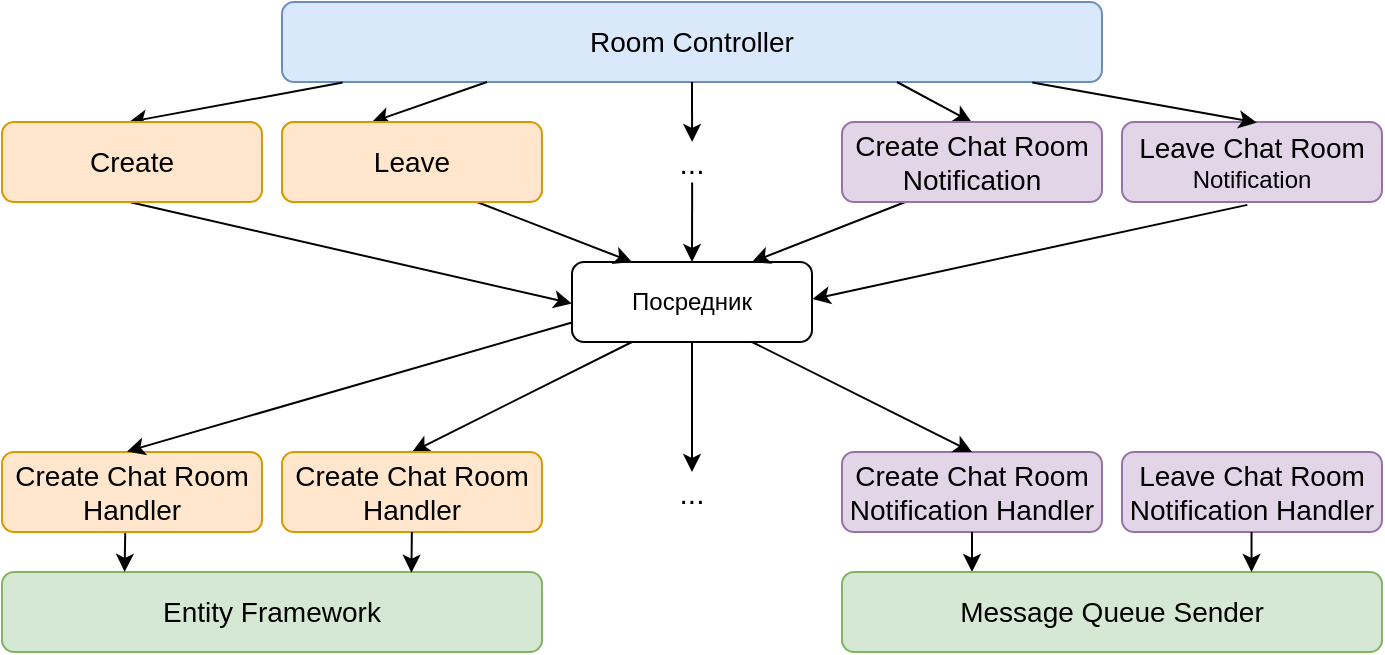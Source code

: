<mxfile version="14.6.13" type="device"><diagram name="Page-1" id="38b20595-45e3-9b7f-d5ca-b57f44c5b66d"><mxGraphModel dx="677" dy="391" grid="1" gridSize="10" guides="1" tooltips="1" connect="0" arrows="1" fold="1" page="1" pageScale="1" pageWidth="1100" pageHeight="850" background="#ffffff" math="0" shadow="0"><root><mxCell id="0"/><mxCell id="1" parent="0"/><mxCell id="sCWr7d90L-g-KygprQJ6-3" value="&lt;span style=&quot;font-size: 14px&quot;&gt;Room Controller&lt;/span&gt;" style="rounded=1;whiteSpace=wrap;html=1;fillColor=#dae8fc;strokeColor=#6c8ebf;" vertex="1" parent="1"><mxGeometry x="150" y="10" width="410" height="40" as="geometry"/></mxCell><mxCell id="sCWr7d90L-g-KygprQJ6-4" value="" style="endArrow=classic;html=1;exitX=0.5;exitY=1;exitDx=0;exitDy=0;entryX=0.501;entryY=-0.003;entryDx=0;entryDy=0;entryPerimeter=0;" edge="1" parent="1" source="sCWr7d90L-g-KygprQJ6-3" target="sCWr7d90L-g-KygprQJ6-60"><mxGeometry width="50" height="50" relative="1" as="geometry"><mxPoint x="408.15" y="120.48" as="sourcePoint"/><mxPoint x="355" y="70" as="targetPoint"/></mxGeometry></mxCell><mxCell id="sCWr7d90L-g-KygprQJ6-5" value="" style="endArrow=classic;html=1;exitX=0.75;exitY=1;exitDx=0;exitDy=0;entryX=0.499;entryY=0.002;entryDx=0;entryDy=0;entryPerimeter=0;" edge="1" parent="1" source="sCWr7d90L-g-KygprQJ6-3" target="sCWr7d90L-g-KygprQJ6-54"><mxGeometry width="50" height="50" relative="1" as="geometry"><mxPoint x="305" y="60" as="sourcePoint"/><mxPoint x="495" y="70" as="targetPoint"/></mxGeometry></mxCell><mxCell id="sCWr7d90L-g-KygprQJ6-6" value="" style="endArrow=classic;html=1;exitX=0.25;exitY=1;exitDx=0;exitDy=0;entryX=0.5;entryY=0;entryDx=0;entryDy=0;" edge="1" parent="1" source="sCWr7d90L-g-KygprQJ6-3" target="sCWr7d90L-g-KygprQJ6-7"><mxGeometry width="50" height="50" relative="1" as="geometry"><mxPoint x="377.5" y="60" as="sourcePoint"/><mxPoint x="195" y="70" as="targetPoint"/></mxGeometry></mxCell><mxCell id="sCWr7d90L-g-KygprQJ6-7" value="&lt;span style=&quot;font-size: 14px&quot;&gt;Запрос&lt;/span&gt;" style="rounded=1;whiteSpace=wrap;html=1;fillColor=#ffe6cc;strokeColor=#d79b00;" vertex="1" parent="1"><mxGeometry x="150" y="70" width="90" height="40" as="geometry"/></mxCell><mxCell id="sCWr7d90L-g-KygprQJ6-9" style="edgeStyle=orthogonalEdgeStyle;rounded=0;orthogonalLoop=1;jettySize=auto;html=1;exitX=0.5;exitY=1;exitDx=0;exitDy=0;" edge="1" parent="1" source="sCWr7d90L-g-KygprQJ6-10" target="sCWr7d90L-g-KygprQJ6-24"><mxGeometry relative="1" as="geometry"><mxPoint x="355" y="210" as="targetPoint"/></mxGeometry></mxCell><mxCell id="sCWr7d90L-g-KygprQJ6-10" value="Посредник" style="rounded=1;whiteSpace=wrap;html=1;" vertex="1" parent="1"><mxGeometry x="295" y="140" width="120" height="40" as="geometry"/></mxCell><mxCell id="sCWr7d90L-g-KygprQJ6-11" value="" style="endArrow=classic;html=1;exitX=0.251;exitY=0.99;exitDx=0;exitDy=0;entryX=0.75;entryY=0;entryDx=0;entryDy=0;exitPerimeter=0;" edge="1" parent="1" source="sCWr7d90L-g-KygprQJ6-54" target="sCWr7d90L-g-KygprQJ6-10"><mxGeometry width="50" height="50" relative="1" as="geometry"><mxPoint x="462.5" y="110" as="sourcePoint"/><mxPoint x="405" y="80" as="targetPoint"/></mxGeometry></mxCell><mxCell id="sCWr7d90L-g-KygprQJ6-12" value="" style="endArrow=classic;html=1;exitX=0.75;exitY=1;exitDx=0;exitDy=0;entryX=0.25;entryY=0;entryDx=0;entryDy=0;" edge="1" parent="1" source="sCWr7d90L-g-KygprQJ6-13" target="sCWr7d90L-g-KygprQJ6-10"><mxGeometry width="50" height="50" relative="1" as="geometry"><mxPoint x="232.5" y="60" as="sourcePoint"/><mxPoint x="205" y="80" as="targetPoint"/></mxGeometry></mxCell><mxCell id="sCWr7d90L-g-KygprQJ6-13" value="&lt;span style=&quot;font-size: 14px&quot;&gt;Leave&lt;/span&gt;" style="rounded=1;whiteSpace=wrap;html=1;fillColor=#ffe6cc;strokeColor=#d79b00;" vertex="1" parent="1"><mxGeometry x="150" y="70" width="130" height="40" as="geometry"/></mxCell><mxCell id="sCWr7d90L-g-KygprQJ6-14" value="" style="endArrow=classic;html=1;exitX=0.25;exitY=1;exitDx=0;exitDy=0;entryX=0.5;entryY=0;entryDx=0;entryDy=0;" edge="1" parent="1" source="sCWr7d90L-g-KygprQJ6-10" target="sCWr7d90L-g-KygprQJ6-15"><mxGeometry width="50" height="50" relative="1" as="geometry"><mxPoint x="222.5" y="190" as="sourcePoint"/><mxPoint x="195" y="210" as="targetPoint"/></mxGeometry></mxCell><mxCell id="sCWr7d90L-g-KygprQJ6-15" value="&lt;span style=&quot;font-size: 14px&quot;&gt;Create Chat Room Handler&lt;/span&gt;" style="rounded=1;whiteSpace=wrap;html=1;fillColor=#ffe6cc;strokeColor=#d79b00;" vertex="1" parent="1"><mxGeometry x="150" y="235" width="130" height="40" as="geometry"/></mxCell><mxCell id="sCWr7d90L-g-KygprQJ6-16" value="&lt;span style=&quot;font-size: 14px&quot;&gt;Create Chat Room Notification Handler&lt;/span&gt;" style="rounded=1;whiteSpace=wrap;html=1;fillColor=#e1d5e7;strokeColor=#9673a6;" vertex="1" parent="1"><mxGeometry x="430" y="235" width="130" height="40" as="geometry"/></mxCell><mxCell id="sCWr7d90L-g-KygprQJ6-17" value="" style="endArrow=classic;html=1;exitX=0.75;exitY=1;exitDx=0;exitDy=0;entryX=0.5;entryY=0;entryDx=0;entryDy=0;" edge="1" parent="1" source="sCWr7d90L-g-KygprQJ6-10" target="sCWr7d90L-g-KygprQJ6-16"><mxGeometry width="50" height="50" relative="1" as="geometry"><mxPoint x="367.5" y="190" as="sourcePoint"/><mxPoint x="400" y="190" as="targetPoint"/></mxGeometry></mxCell><mxCell id="sCWr7d90L-g-KygprQJ6-19" value="" style="endArrow=classic;html=1;exitX=0.502;exitY=1.015;exitDx=0;exitDy=0;entryX=0.5;entryY=0;entryDx=0;entryDy=0;exitPerimeter=0;" edge="1" parent="1" target="sCWr7d90L-g-KygprQJ6-10" source="sCWr7d90L-g-KygprQJ6-60"><mxGeometry width="50" height="50" relative="1" as="geometry"><mxPoint x="355" y="110" as="sourcePoint"/><mxPoint x="395" y="150" as="targetPoint"/></mxGeometry></mxCell><mxCell id="sCWr7d90L-g-KygprQJ6-24" value="&lt;font style=&quot;font-size: 15px&quot;&gt;...&lt;/font&gt;" style="text;html=1;strokeColor=none;fillColor=none;align=center;verticalAlign=middle;whiteSpace=wrap;rounded=0;" vertex="1" parent="1"><mxGeometry x="335" y="245" width="40" height="20" as="geometry"/></mxCell><mxCell id="sCWr7d90L-g-KygprQJ6-31" value="&lt;span style=&quot;font-size: 14px&quot;&gt;Leave Chat Room&lt;br&gt;&lt;/span&gt;Notification" style="rounded=1;whiteSpace=wrap;html=1;fillColor=#e1d5e7;strokeColor=#9673a6;" vertex="1" parent="1"><mxGeometry x="570" y="70" width="130" height="40" as="geometry"/></mxCell><mxCell id="sCWr7d90L-g-KygprQJ6-43" value="&lt;span style=&quot;font-size: 14px&quot;&gt;Entity Framework&lt;/span&gt;" style="rounded=1;whiteSpace=wrap;html=1;fillColor=#d5e8d4;strokeColor=#82b366;" vertex="1" parent="1"><mxGeometry x="10" y="295" width="270" height="40" as="geometry"/></mxCell><mxCell id="sCWr7d90L-g-KygprQJ6-44" value="" style="endArrow=classic;html=1;exitX=0.5;exitY=1;exitDx=0;exitDy=0;entryX=0.5;entryY=0;entryDx=0;entryDy=0;" edge="1" parent="1"><mxGeometry width="50" height="50" relative="1" as="geometry"><mxPoint x="495" y="275" as="sourcePoint"/><mxPoint x="495" y="295" as="targetPoint"/></mxGeometry></mxCell><mxCell id="sCWr7d90L-g-KygprQJ6-46" value="" style="endArrow=classic;html=1;exitX=0.474;exitY=0.992;exitDx=0;exitDy=0;exitPerimeter=0;entryX=0.227;entryY=-0.001;entryDx=0;entryDy=0;entryPerimeter=0;" edge="1" parent="1" target="sCWr7d90L-g-KygprQJ6-43" source="sCWr7d90L-g-KygprQJ6-62"><mxGeometry width="50" height="50" relative="1" as="geometry"><mxPoint x="215" y="275" as="sourcePoint"/><mxPoint x="72" y="290" as="targetPoint"/></mxGeometry></mxCell><mxCell id="sCWr7d90L-g-KygprQJ6-47" value="" style="endArrow=classic;html=1;exitX=0.5;exitY=1;exitDx=0;exitDy=0;entryX=0.158;entryY=0.009;entryDx=0;entryDy=0;entryPerimeter=0;" edge="1" parent="1"><mxGeometry width="50" height="50" relative="1" as="geometry"><mxPoint x="214.93" y="275" as="sourcePoint"/><mxPoint x="214.71" y="295.36" as="targetPoint"/></mxGeometry></mxCell><mxCell id="sCWr7d90L-g-KygprQJ6-48" value="" style="endArrow=classic;html=1;exitX=0.915;exitY=1.007;exitDx=0;exitDy=0;entryX=0.518;entryY=0.007;entryDx=0;entryDy=0;entryPerimeter=0;exitPerimeter=0;" edge="1" parent="1" source="sCWr7d90L-g-KygprQJ6-3" target="sCWr7d90L-g-KygprQJ6-31"><mxGeometry width="50" height="50" relative="1" as="geometry"><mxPoint x="467.5" y="60" as="sourcePoint"/><mxPoint x="505" y="80" as="targetPoint"/></mxGeometry></mxCell><mxCell id="sCWr7d90L-g-KygprQJ6-49" value="" style="endArrow=classic;html=1;exitX=0.074;exitY=1.007;exitDx=0;exitDy=0;exitPerimeter=0;entryX=0.489;entryY=-0.001;entryDx=0;entryDy=0;entryPerimeter=0;" edge="1" parent="1" source="sCWr7d90L-g-KygprQJ6-3" target="sCWr7d90L-g-KygprQJ6-55"><mxGeometry width="50" height="50" relative="1" as="geometry"><mxPoint x="262.5" y="60" as="sourcePoint"/><mxPoint x="74" y="69" as="targetPoint"/></mxGeometry></mxCell><mxCell id="sCWr7d90L-g-KygprQJ6-50" value="" style="endArrow=classic;html=1;entryX=-0.001;entryY=0.518;entryDx=0;entryDy=0;entryPerimeter=0;exitX=0.494;exitY=1.002;exitDx=0;exitDy=0;exitPerimeter=0;" edge="1" parent="1" source="sCWr7d90L-g-KygprQJ6-55" target="sCWr7d90L-g-KygprQJ6-10"><mxGeometry width="50" height="50" relative="1" as="geometry"><mxPoint x="74" y="112" as="sourcePoint"/><mxPoint x="335" y="150" as="targetPoint"/></mxGeometry></mxCell><mxCell id="sCWr7d90L-g-KygprQJ6-51" value="" style="endArrow=classic;html=1;exitX=0.482;exitY=1.036;exitDx=0;exitDy=0;exitPerimeter=0;entryX=1.002;entryY=0.464;entryDx=0;entryDy=0;entryPerimeter=0;" edge="1" parent="1" source="sCWr7d90L-g-KygprQJ6-31" target="sCWr7d90L-g-KygprQJ6-10"><mxGeometry width="50" height="50" relative="1" as="geometry"><mxPoint x="472.5" y="120" as="sourcePoint"/><mxPoint x="430" y="159" as="targetPoint"/></mxGeometry></mxCell><mxCell id="sCWr7d90L-g-KygprQJ6-54" value="&lt;span style=&quot;font-size: 14px&quot;&gt;Create Chat Room Notification&lt;/span&gt;" style="rounded=1;whiteSpace=wrap;html=1;fillColor=#e1d5e7;strokeColor=#9673a6;" vertex="1" parent="1"><mxGeometry x="430" y="70" width="130" height="40" as="geometry"/></mxCell><mxCell id="sCWr7d90L-g-KygprQJ6-55" value="&lt;span style=&quot;font-size: 14px&quot;&gt;Create&lt;/span&gt;" style="rounded=1;whiteSpace=wrap;html=1;fillColor=#ffe6cc;strokeColor=#d79b00;" vertex="1" parent="1"><mxGeometry x="10" y="70" width="130" height="40" as="geometry"/></mxCell><mxCell id="sCWr7d90L-g-KygprQJ6-60" value="&lt;font style=&quot;font-size: 15px&quot;&gt;...&lt;/font&gt;" style="text;html=1;strokeColor=none;fillColor=none;align=center;verticalAlign=middle;whiteSpace=wrap;rounded=0;" vertex="1" parent="1"><mxGeometry x="335" y="80" width="40" height="20" as="geometry"/></mxCell><mxCell id="sCWr7d90L-g-KygprQJ6-62" value="&lt;span style=&quot;font-size: 14px&quot;&gt;Create Chat Room Handler&lt;/span&gt;" style="rounded=1;whiteSpace=wrap;html=1;fillColor=#ffe6cc;strokeColor=#d79b00;" vertex="1" parent="1"><mxGeometry x="10" y="235" width="130" height="40" as="geometry"/></mxCell><mxCell id="sCWr7d90L-g-KygprQJ6-63" value="" style="endArrow=classic;html=1;exitX=0;exitY=0.756;exitDx=0;exitDy=0;entryX=0.481;entryY=-0.007;entryDx=0;entryDy=0;entryPerimeter=0;exitPerimeter=0;" edge="1" parent="1" source="sCWr7d90L-g-KygprQJ6-10" target="sCWr7d90L-g-KygprQJ6-62"><mxGeometry width="50" height="50" relative="1" as="geometry"><mxPoint x="335.0" y="190" as="sourcePoint"/><mxPoint x="225" y="245" as="targetPoint"/></mxGeometry></mxCell><mxCell id="sCWr7d90L-g-KygprQJ6-64" value="&lt;span style=&quot;font-size: 14px&quot;&gt;Leave Chat Room Notification Handler&lt;/span&gt;" style="rounded=1;whiteSpace=wrap;html=1;fillColor=#e1d5e7;strokeColor=#9673a6;" vertex="1" parent="1"><mxGeometry x="570" y="235" width="130" height="40" as="geometry"/></mxCell><mxCell id="sCWr7d90L-g-KygprQJ6-65" value="&lt;span style=&quot;font-size: 14px&quot;&gt;Message Queue Sender&lt;/span&gt;" style="rounded=1;whiteSpace=wrap;html=1;fillColor=#d5e8d4;strokeColor=#82b366;" vertex="1" parent="1"><mxGeometry x="430" y="295" width="270" height="40" as="geometry"/></mxCell><mxCell id="sCWr7d90L-g-KygprQJ6-66" value="" style="endArrow=classic;html=1;exitX=0.5;exitY=1;exitDx=0;exitDy=0;entryX=0.5;entryY=0;entryDx=0;entryDy=0;" edge="1" parent="1"><mxGeometry width="50" height="50" relative="1" as="geometry"><mxPoint x="634.76" y="275" as="sourcePoint"/><mxPoint x="634.76" y="295" as="targetPoint"/></mxGeometry></mxCell></root></mxGraphModel></diagram></mxfile>